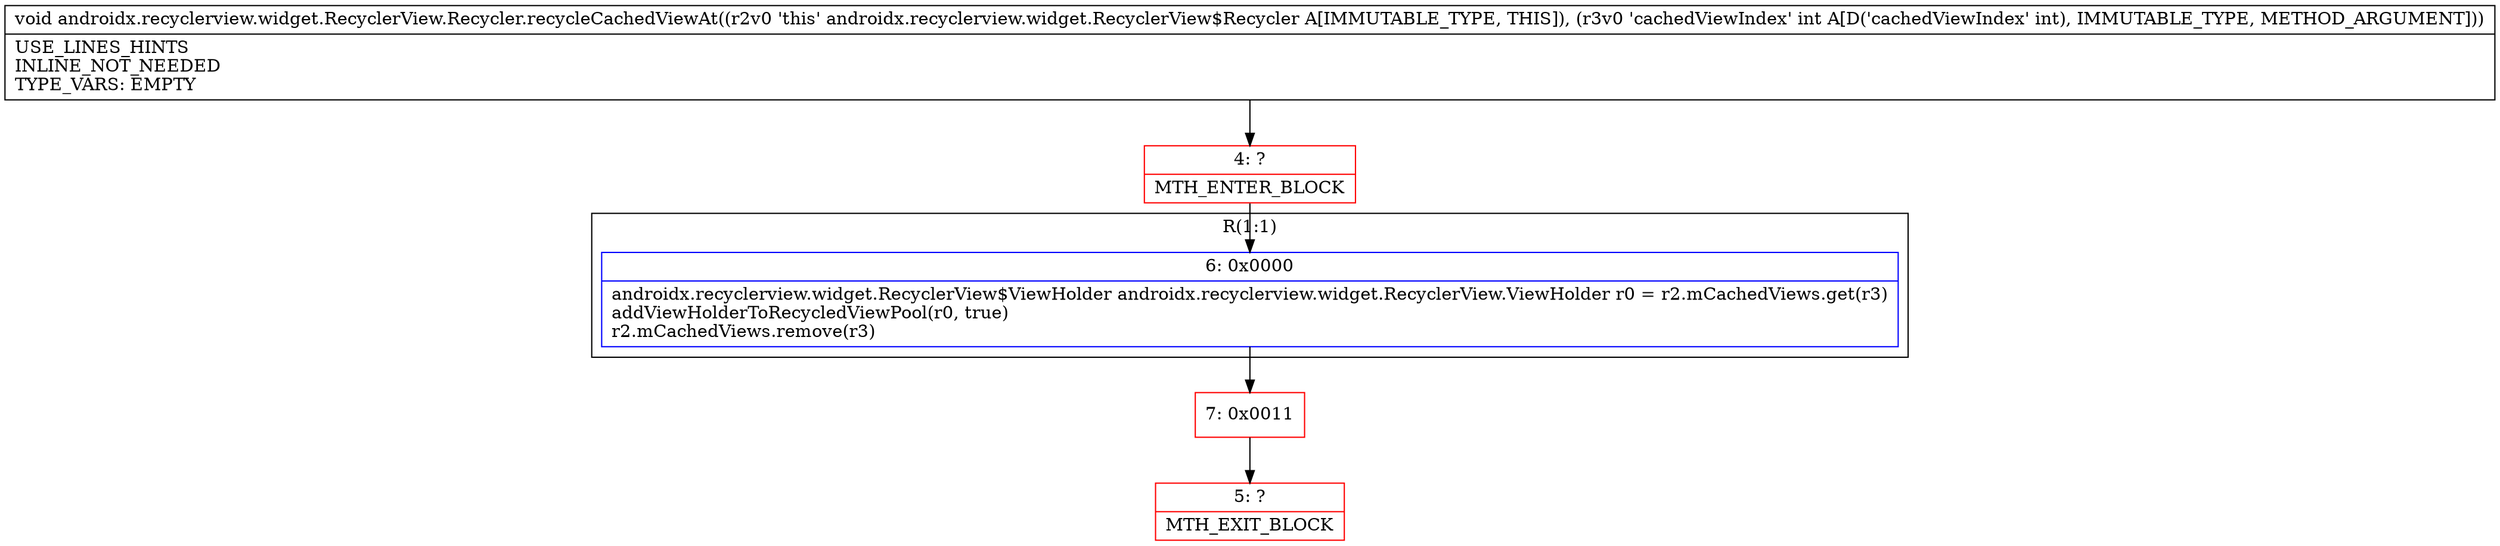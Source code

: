 digraph "CFG forandroidx.recyclerview.widget.RecyclerView.Recycler.recycleCachedViewAt(I)V" {
subgraph cluster_Region_664369695 {
label = "R(1:1)";
node [shape=record,color=blue];
Node_6 [shape=record,label="{6\:\ 0x0000|androidx.recyclerview.widget.RecyclerView$ViewHolder androidx.recyclerview.widget.RecyclerView.ViewHolder r0 = r2.mCachedViews.get(r3)\laddViewHolderToRecycledViewPool(r0, true)\lr2.mCachedViews.remove(r3)\l}"];
}
Node_4 [shape=record,color=red,label="{4\:\ ?|MTH_ENTER_BLOCK\l}"];
Node_7 [shape=record,color=red,label="{7\:\ 0x0011}"];
Node_5 [shape=record,color=red,label="{5\:\ ?|MTH_EXIT_BLOCK\l}"];
MethodNode[shape=record,label="{void androidx.recyclerview.widget.RecyclerView.Recycler.recycleCachedViewAt((r2v0 'this' androidx.recyclerview.widget.RecyclerView$Recycler A[IMMUTABLE_TYPE, THIS]), (r3v0 'cachedViewIndex' int A[D('cachedViewIndex' int), IMMUTABLE_TYPE, METHOD_ARGUMENT]))  | USE_LINES_HINTS\lINLINE_NOT_NEEDED\lTYPE_VARS: EMPTY\l}"];
MethodNode -> Node_4;Node_6 -> Node_7;
Node_4 -> Node_6;
Node_7 -> Node_5;
}

